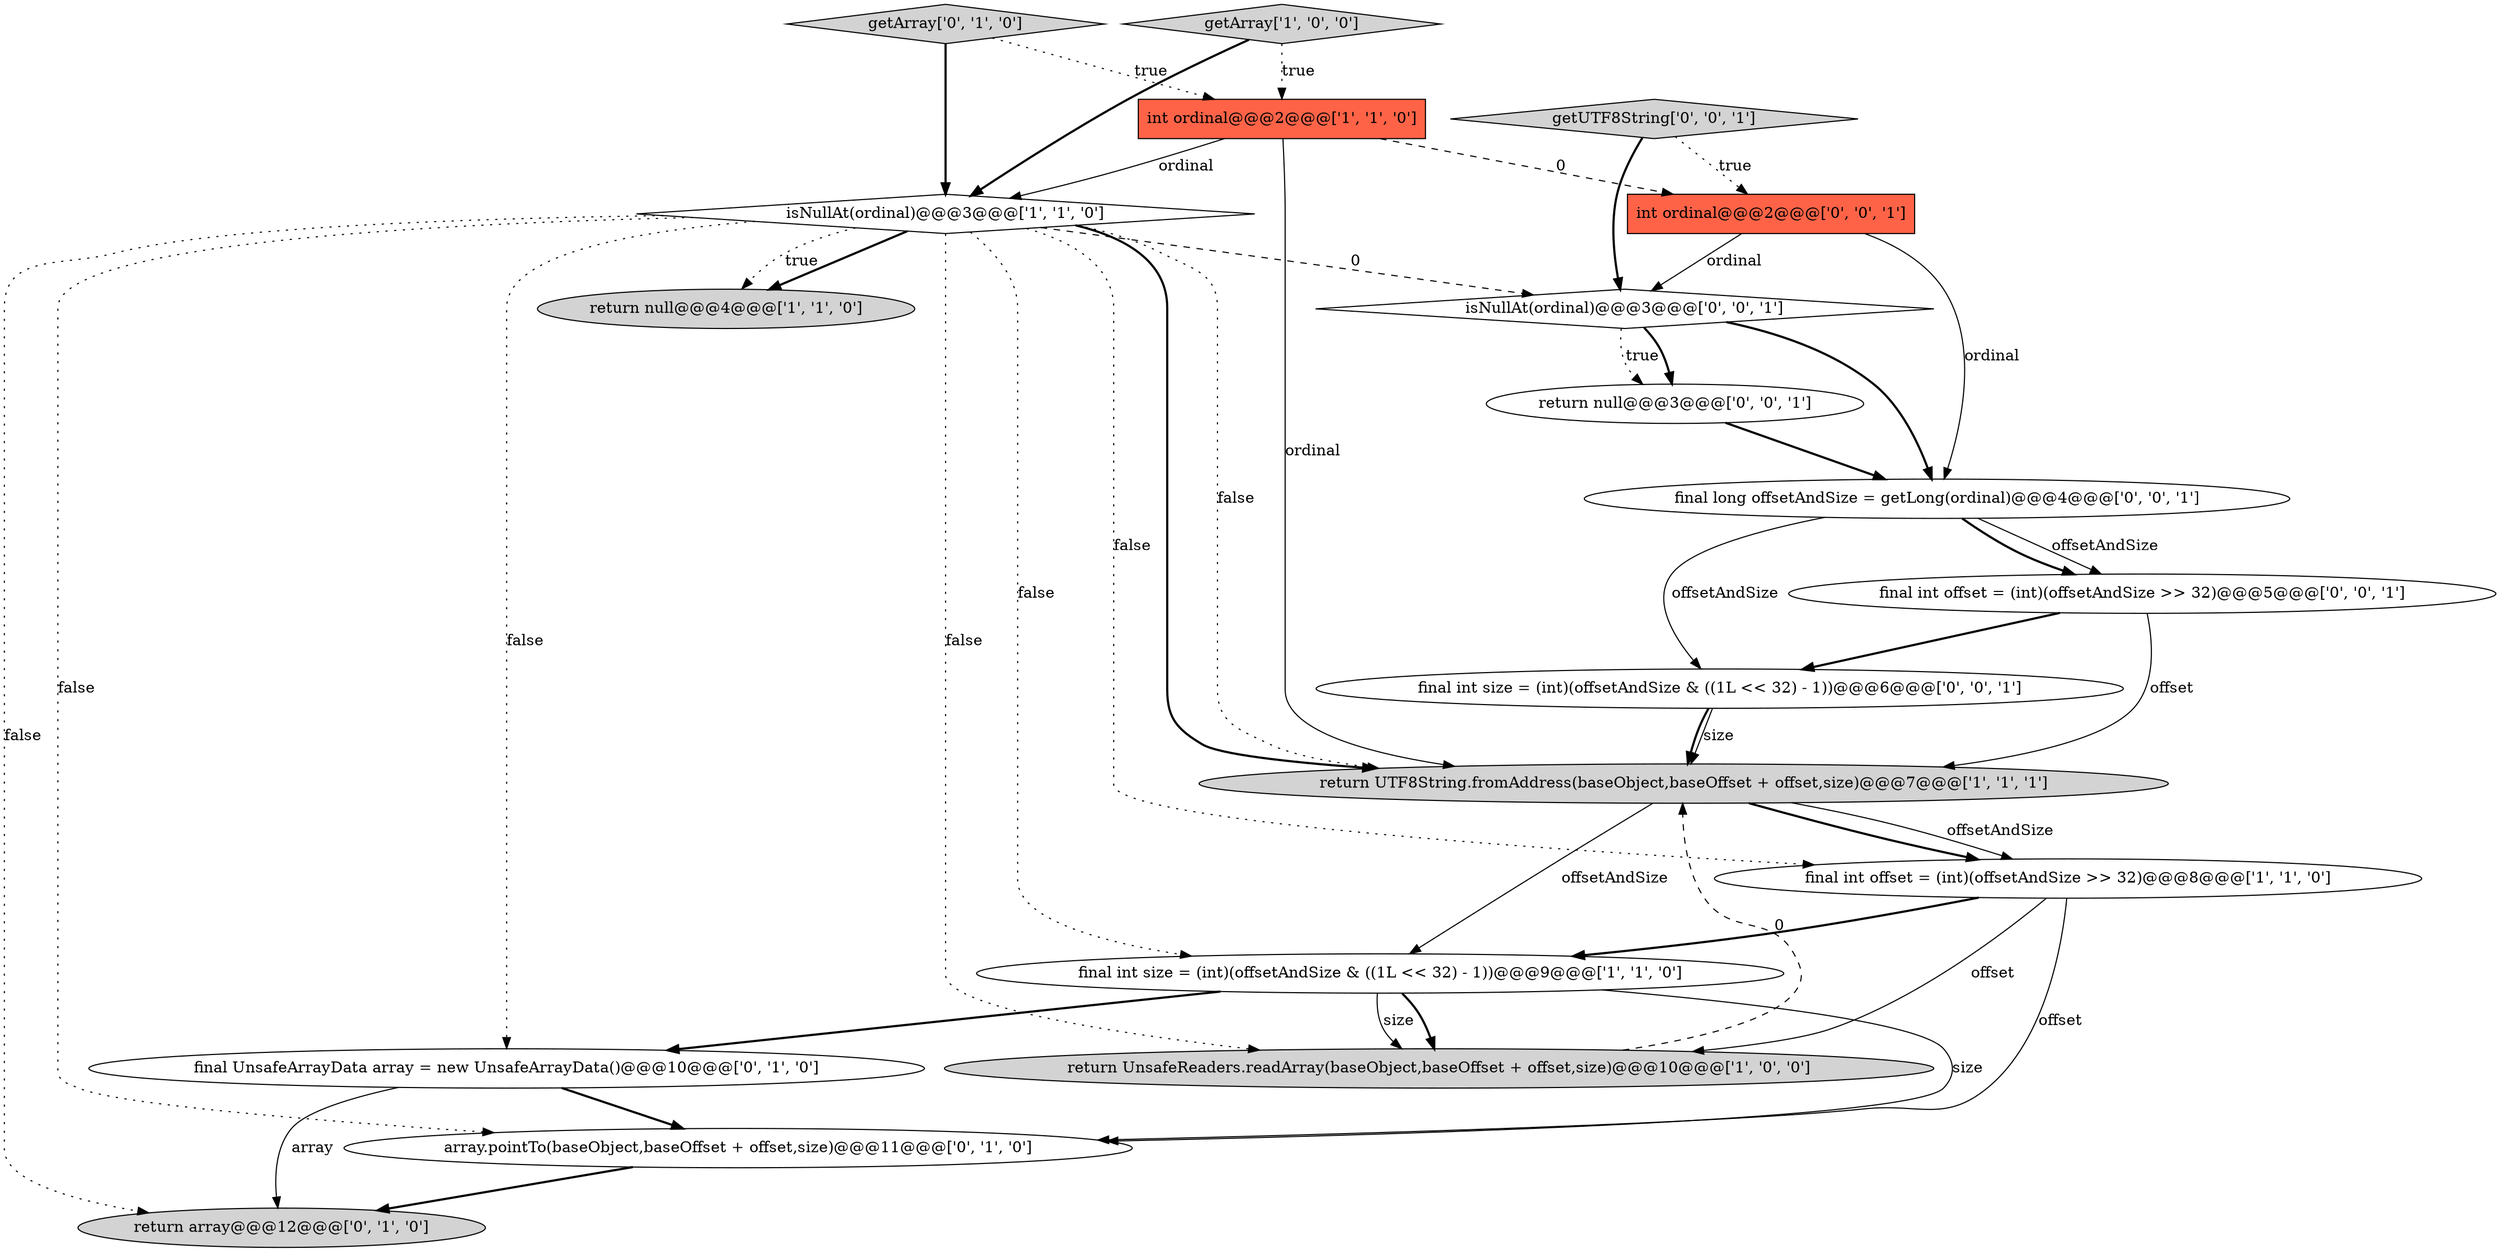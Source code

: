 digraph {
13 [style = filled, label = "getUTF8String['0', '0', '1']", fillcolor = lightgray, shape = diamond image = "AAA0AAABBB3BBB"];
9 [style = filled, label = "final UnsafeArrayData array = new UnsafeArrayData()@@@10@@@['0', '1', '0']", fillcolor = white, shape = ellipse image = "AAA0AAABBB2BBB"];
4 [style = filled, label = "return null@@@4@@@['1', '1', '0']", fillcolor = lightgray, shape = ellipse image = "AAA0AAABBB1BBB"];
2 [style = filled, label = "return UnsafeReaders.readArray(baseObject,baseOffset + offset,size)@@@10@@@['1', '0', '0']", fillcolor = lightgray, shape = ellipse image = "AAA0AAABBB1BBB"];
8 [style = filled, label = "return array@@@12@@@['0', '1', '0']", fillcolor = lightgray, shape = ellipse image = "AAA1AAABBB2BBB"];
3 [style = filled, label = "getArray['1', '0', '0']", fillcolor = lightgray, shape = diamond image = "AAA0AAABBB1BBB"];
15 [style = filled, label = "final int offset = (int)(offsetAndSize >> 32)@@@5@@@['0', '0', '1']", fillcolor = white, shape = ellipse image = "AAA0AAABBB3BBB"];
17 [style = filled, label = "return null@@@3@@@['0', '0', '1']", fillcolor = white, shape = ellipse image = "AAA0AAABBB3BBB"];
18 [style = filled, label = "isNullAt(ordinal)@@@3@@@['0', '0', '1']", fillcolor = white, shape = diamond image = "AAA0AAABBB3BBB"];
11 [style = filled, label = "getArray['0', '1', '0']", fillcolor = lightgray, shape = diamond image = "AAA0AAABBB2BBB"];
1 [style = filled, label = "int ordinal@@@2@@@['1', '1', '0']", fillcolor = tomato, shape = box image = "AAA0AAABBB1BBB"];
0 [style = filled, label = "isNullAt(ordinal)@@@3@@@['1', '1', '0']", fillcolor = white, shape = diamond image = "AAA0AAABBB1BBB"];
5 [style = filled, label = "final int offset = (int)(offsetAndSize >> 32)@@@8@@@['1', '1', '0']", fillcolor = white, shape = ellipse image = "AAA0AAABBB1BBB"];
7 [style = filled, label = "return UTF8String.fromAddress(baseObject,baseOffset + offset,size)@@@7@@@['1', '1', '1']", fillcolor = lightgray, shape = ellipse image = "AAA0AAABBB1BBB"];
10 [style = filled, label = "array.pointTo(baseObject,baseOffset + offset,size)@@@11@@@['0', '1', '0']", fillcolor = white, shape = ellipse image = "AAA1AAABBB2BBB"];
14 [style = filled, label = "final long offsetAndSize = getLong(ordinal)@@@4@@@['0', '0', '1']", fillcolor = white, shape = ellipse image = "AAA0AAABBB3BBB"];
6 [style = filled, label = "final int size = (int)(offsetAndSize & ((1L << 32) - 1))@@@9@@@['1', '1', '0']", fillcolor = white, shape = ellipse image = "AAA0AAABBB1BBB"];
12 [style = filled, label = "final int size = (int)(offsetAndSize & ((1L << 32) - 1))@@@6@@@['0', '0', '1']", fillcolor = white, shape = ellipse image = "AAA0AAABBB3BBB"];
16 [style = filled, label = "int ordinal@@@2@@@['0', '0', '1']", fillcolor = tomato, shape = box image = "AAA0AAABBB3BBB"];
12->7 [style = bold, label=""];
7->6 [style = solid, label="offsetAndSize"];
5->2 [style = solid, label="offset"];
0->4 [style = bold, label=""];
1->0 [style = solid, label="ordinal"];
7->5 [style = solid, label="offsetAndSize"];
0->2 [style = dotted, label="false"];
0->9 [style = dotted, label="false"];
3->1 [style = dotted, label="true"];
0->7 [style = bold, label=""];
15->12 [style = bold, label=""];
12->7 [style = solid, label="size"];
11->0 [style = bold, label=""];
10->8 [style = bold, label=""];
13->16 [style = dotted, label="true"];
5->10 [style = solid, label="offset"];
17->14 [style = bold, label=""];
0->6 [style = dotted, label="false"];
13->18 [style = bold, label=""];
6->2 [style = bold, label=""];
14->12 [style = solid, label="offsetAndSize"];
6->9 [style = bold, label=""];
16->14 [style = solid, label="ordinal"];
0->7 [style = dotted, label="false"];
2->7 [style = dashed, label="0"];
18->17 [style = dotted, label="true"];
15->7 [style = solid, label="offset"];
16->18 [style = solid, label="ordinal"];
11->1 [style = dotted, label="true"];
3->0 [style = bold, label=""];
6->2 [style = solid, label="size"];
14->15 [style = solid, label="offsetAndSize"];
0->10 [style = dotted, label="false"];
0->8 [style = dotted, label="false"];
1->16 [style = dashed, label="0"];
7->5 [style = bold, label=""];
9->8 [style = solid, label="array"];
6->10 [style = solid, label="size"];
18->17 [style = bold, label=""];
0->4 [style = dotted, label="true"];
18->14 [style = bold, label=""];
1->7 [style = solid, label="ordinal"];
14->15 [style = bold, label=""];
0->18 [style = dashed, label="0"];
0->5 [style = dotted, label="false"];
5->6 [style = bold, label=""];
9->10 [style = bold, label=""];
}
